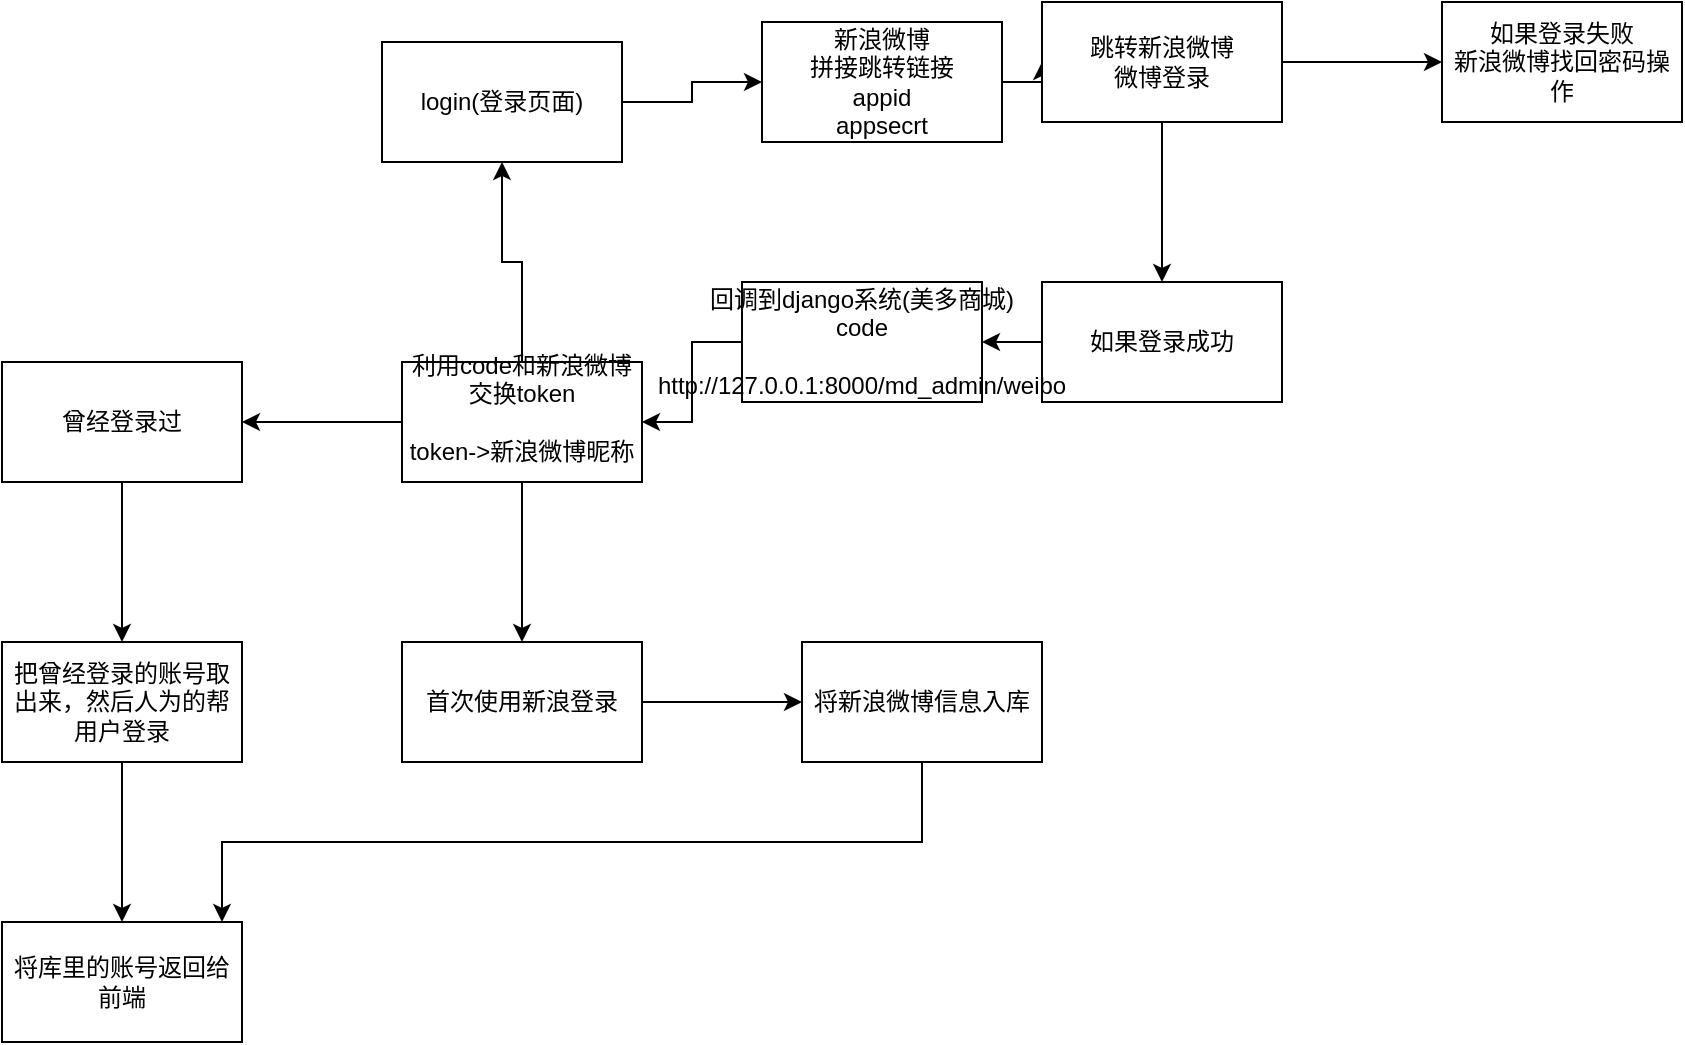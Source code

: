 <mxfile version="13.0.1" type="github">
  <diagram id="1o0wgobzUQhRcMnc1mm_" name="Page-1">
    <mxGraphModel dx="684" dy="413" grid="1" gridSize="10" guides="1" tooltips="1" connect="1" arrows="1" fold="1" page="1" pageScale="1" pageWidth="827" pageHeight="1169" math="0" shadow="0">
      <root>
        <mxCell id="0" />
        <mxCell id="1" parent="0" />
        <mxCell id="UsLQrTPdHKwHeZp88R1S-3" value="" style="edgeStyle=orthogonalEdgeStyle;rounded=0;orthogonalLoop=1;jettySize=auto;html=1;" parent="1" source="UsLQrTPdHKwHeZp88R1S-1" target="UsLQrTPdHKwHeZp88R1S-2" edge="1">
          <mxGeometry relative="1" as="geometry" />
        </mxCell>
        <mxCell id="UsLQrTPdHKwHeZp88R1S-1" value="login(登录页面)" style="rounded=0;whiteSpace=wrap;html=1;" parent="1" vertex="1">
          <mxGeometry x="190" y="180" width="120" height="60" as="geometry" />
        </mxCell>
        <mxCell id="UsLQrTPdHKwHeZp88R1S-5" value="" style="edgeStyle=orthogonalEdgeStyle;rounded=0;orthogonalLoop=1;jettySize=auto;html=1;" parent="1" source="UsLQrTPdHKwHeZp88R1S-2" target="UsLQrTPdHKwHeZp88R1S-4" edge="1">
          <mxGeometry relative="1" as="geometry" />
        </mxCell>
        <mxCell id="UsLQrTPdHKwHeZp88R1S-2" value="新浪微博&lt;br&gt;拼接跳转链接&lt;br&gt;appid&lt;br&gt;appsecrt" style="rounded=0;whiteSpace=wrap;html=1;" parent="1" vertex="1">
          <mxGeometry x="380" y="170" width="120" height="60" as="geometry" />
        </mxCell>
        <mxCell id="UsLQrTPdHKwHeZp88R1S-7" value="" style="edgeStyle=orthogonalEdgeStyle;rounded=0;orthogonalLoop=1;jettySize=auto;html=1;" parent="1" source="UsLQrTPdHKwHeZp88R1S-4" target="UsLQrTPdHKwHeZp88R1S-6" edge="1">
          <mxGeometry relative="1" as="geometry" />
        </mxCell>
        <mxCell id="UsLQrTPdHKwHeZp88R1S-9" value="" style="edgeStyle=orthogonalEdgeStyle;rounded=0;orthogonalLoop=1;jettySize=auto;html=1;" parent="1" source="UsLQrTPdHKwHeZp88R1S-4" target="UsLQrTPdHKwHeZp88R1S-8" edge="1">
          <mxGeometry relative="1" as="geometry" />
        </mxCell>
        <mxCell id="UsLQrTPdHKwHeZp88R1S-4" value="跳转新浪微博&lt;br&gt;微博登录" style="rounded=0;whiteSpace=wrap;html=1;" parent="1" vertex="1">
          <mxGeometry x="520" y="160" width="120" height="60" as="geometry" />
        </mxCell>
        <mxCell id="UsLQrTPdHKwHeZp88R1S-8" value="如果登录失败&lt;br&gt;新浪微博找回密码操作" style="rounded=0;whiteSpace=wrap;html=1;" parent="1" vertex="1">
          <mxGeometry x="720" y="160" width="120" height="60" as="geometry" />
        </mxCell>
        <mxCell id="UsLQrTPdHKwHeZp88R1S-11" value="" style="edgeStyle=orthogonalEdgeStyle;rounded=0;orthogonalLoop=1;jettySize=auto;html=1;" parent="1" source="UsLQrTPdHKwHeZp88R1S-6" target="UsLQrTPdHKwHeZp88R1S-10" edge="1">
          <mxGeometry relative="1" as="geometry" />
        </mxCell>
        <mxCell id="UsLQrTPdHKwHeZp88R1S-6" value="如果登录成功" style="rounded=0;whiteSpace=wrap;html=1;" parent="1" vertex="1">
          <mxGeometry x="520" y="300" width="120" height="60" as="geometry" />
        </mxCell>
        <mxCell id="UsLQrTPdHKwHeZp88R1S-13" value="" style="edgeStyle=orthogonalEdgeStyle;rounded=0;orthogonalLoop=1;jettySize=auto;html=1;" parent="1" source="UsLQrTPdHKwHeZp88R1S-10" target="UsLQrTPdHKwHeZp88R1S-12" edge="1">
          <mxGeometry relative="1" as="geometry" />
        </mxCell>
        <mxCell id="UsLQrTPdHKwHeZp88R1S-10" value="回调到django系统(美多商城)&lt;br&gt;code&lt;br&gt;&lt;br&gt;&lt;span style=&quot;font-family: &amp;#34;microsoft yahei&amp;#34; , , &amp;#34;heiti&amp;#34; , , sans-serif&quot;&gt;http://127.0.0.1:8000/md_admin/weibo&lt;/span&gt;" style="rounded=0;whiteSpace=wrap;html=1;" parent="1" vertex="1">
          <mxGeometry x="370" y="300" width="120" height="60" as="geometry" />
        </mxCell>
        <mxCell id="UsLQrTPdHKwHeZp88R1S-14" value="" style="edgeStyle=orthogonalEdgeStyle;rounded=0;orthogonalLoop=1;jettySize=auto;html=1;" parent="1" source="UsLQrTPdHKwHeZp88R1S-12" target="UsLQrTPdHKwHeZp88R1S-1" edge="1">
          <mxGeometry relative="1" as="geometry" />
        </mxCell>
        <mxCell id="6wPH6TkqR9uMNkCpWFSq-2" value="" style="edgeStyle=orthogonalEdgeStyle;rounded=0;orthogonalLoop=1;jettySize=auto;html=1;" edge="1" parent="1" source="UsLQrTPdHKwHeZp88R1S-12" target="6wPH6TkqR9uMNkCpWFSq-1">
          <mxGeometry relative="1" as="geometry" />
        </mxCell>
        <mxCell id="6wPH6TkqR9uMNkCpWFSq-4" value="" style="edgeStyle=orthogonalEdgeStyle;rounded=0;orthogonalLoop=1;jettySize=auto;html=1;" edge="1" parent="1" source="UsLQrTPdHKwHeZp88R1S-12" target="6wPH6TkqR9uMNkCpWFSq-3">
          <mxGeometry relative="1" as="geometry" />
        </mxCell>
        <mxCell id="UsLQrTPdHKwHeZp88R1S-12" value="利用code和新浪微博交换token&lt;br&gt;&lt;br&gt;token-&amp;gt;新浪微博昵称&lt;br&gt;&lt;br&gt;" style="rounded=0;whiteSpace=wrap;html=1;" parent="1" vertex="1">
          <mxGeometry x="200" y="340" width="120" height="60" as="geometry" />
        </mxCell>
        <mxCell id="6wPH6TkqR9uMNkCpWFSq-8" value="" style="edgeStyle=orthogonalEdgeStyle;rounded=0;orthogonalLoop=1;jettySize=auto;html=1;" edge="1" parent="1" source="6wPH6TkqR9uMNkCpWFSq-3" target="6wPH6TkqR9uMNkCpWFSq-7">
          <mxGeometry relative="1" as="geometry" />
        </mxCell>
        <mxCell id="6wPH6TkqR9uMNkCpWFSq-3" value="曾经登录过" style="rounded=0;whiteSpace=wrap;html=1;" vertex="1" parent="1">
          <mxGeometry y="340" width="120" height="60" as="geometry" />
        </mxCell>
        <mxCell id="6wPH6TkqR9uMNkCpWFSq-10" value="" style="edgeStyle=orthogonalEdgeStyle;rounded=0;orthogonalLoop=1;jettySize=auto;html=1;" edge="1" parent="1" source="6wPH6TkqR9uMNkCpWFSq-7" target="6wPH6TkqR9uMNkCpWFSq-9">
          <mxGeometry relative="1" as="geometry" />
        </mxCell>
        <mxCell id="6wPH6TkqR9uMNkCpWFSq-7" value="把曾经登录的账号取出来，然后人为的帮用户登录" style="rounded=0;whiteSpace=wrap;html=1;" vertex="1" parent="1">
          <mxGeometry y="480" width="120" height="60" as="geometry" />
        </mxCell>
        <mxCell id="6wPH6TkqR9uMNkCpWFSq-9" value="将库里的账号返回给前端" style="rounded=0;whiteSpace=wrap;html=1;" vertex="1" parent="1">
          <mxGeometry y="620" width="120" height="60" as="geometry" />
        </mxCell>
        <mxCell id="6wPH6TkqR9uMNkCpWFSq-6" value="" style="edgeStyle=orthogonalEdgeStyle;rounded=0;orthogonalLoop=1;jettySize=auto;html=1;" edge="1" parent="1" source="6wPH6TkqR9uMNkCpWFSq-1" target="6wPH6TkqR9uMNkCpWFSq-5">
          <mxGeometry relative="1" as="geometry" />
        </mxCell>
        <mxCell id="6wPH6TkqR9uMNkCpWFSq-1" value="首次使用新浪登录" style="rounded=0;whiteSpace=wrap;html=1;" vertex="1" parent="1">
          <mxGeometry x="200" y="480" width="120" height="60" as="geometry" />
        </mxCell>
        <mxCell id="6wPH6TkqR9uMNkCpWFSq-12" value="" style="edgeStyle=orthogonalEdgeStyle;rounded=0;orthogonalLoop=1;jettySize=auto;html=1;" edge="1" parent="1" source="6wPH6TkqR9uMNkCpWFSq-5" target="6wPH6TkqR9uMNkCpWFSq-9">
          <mxGeometry relative="1" as="geometry">
            <mxPoint x="460" y="620" as="targetPoint" />
            <Array as="points">
              <mxPoint x="460" y="580" />
              <mxPoint x="110" y="580" />
            </Array>
          </mxGeometry>
        </mxCell>
        <mxCell id="6wPH6TkqR9uMNkCpWFSq-5" value="将新浪微博信息入库" style="rounded=0;whiteSpace=wrap;html=1;" vertex="1" parent="1">
          <mxGeometry x="400" y="480" width="120" height="60" as="geometry" />
        </mxCell>
      </root>
    </mxGraphModel>
  </diagram>
</mxfile>
